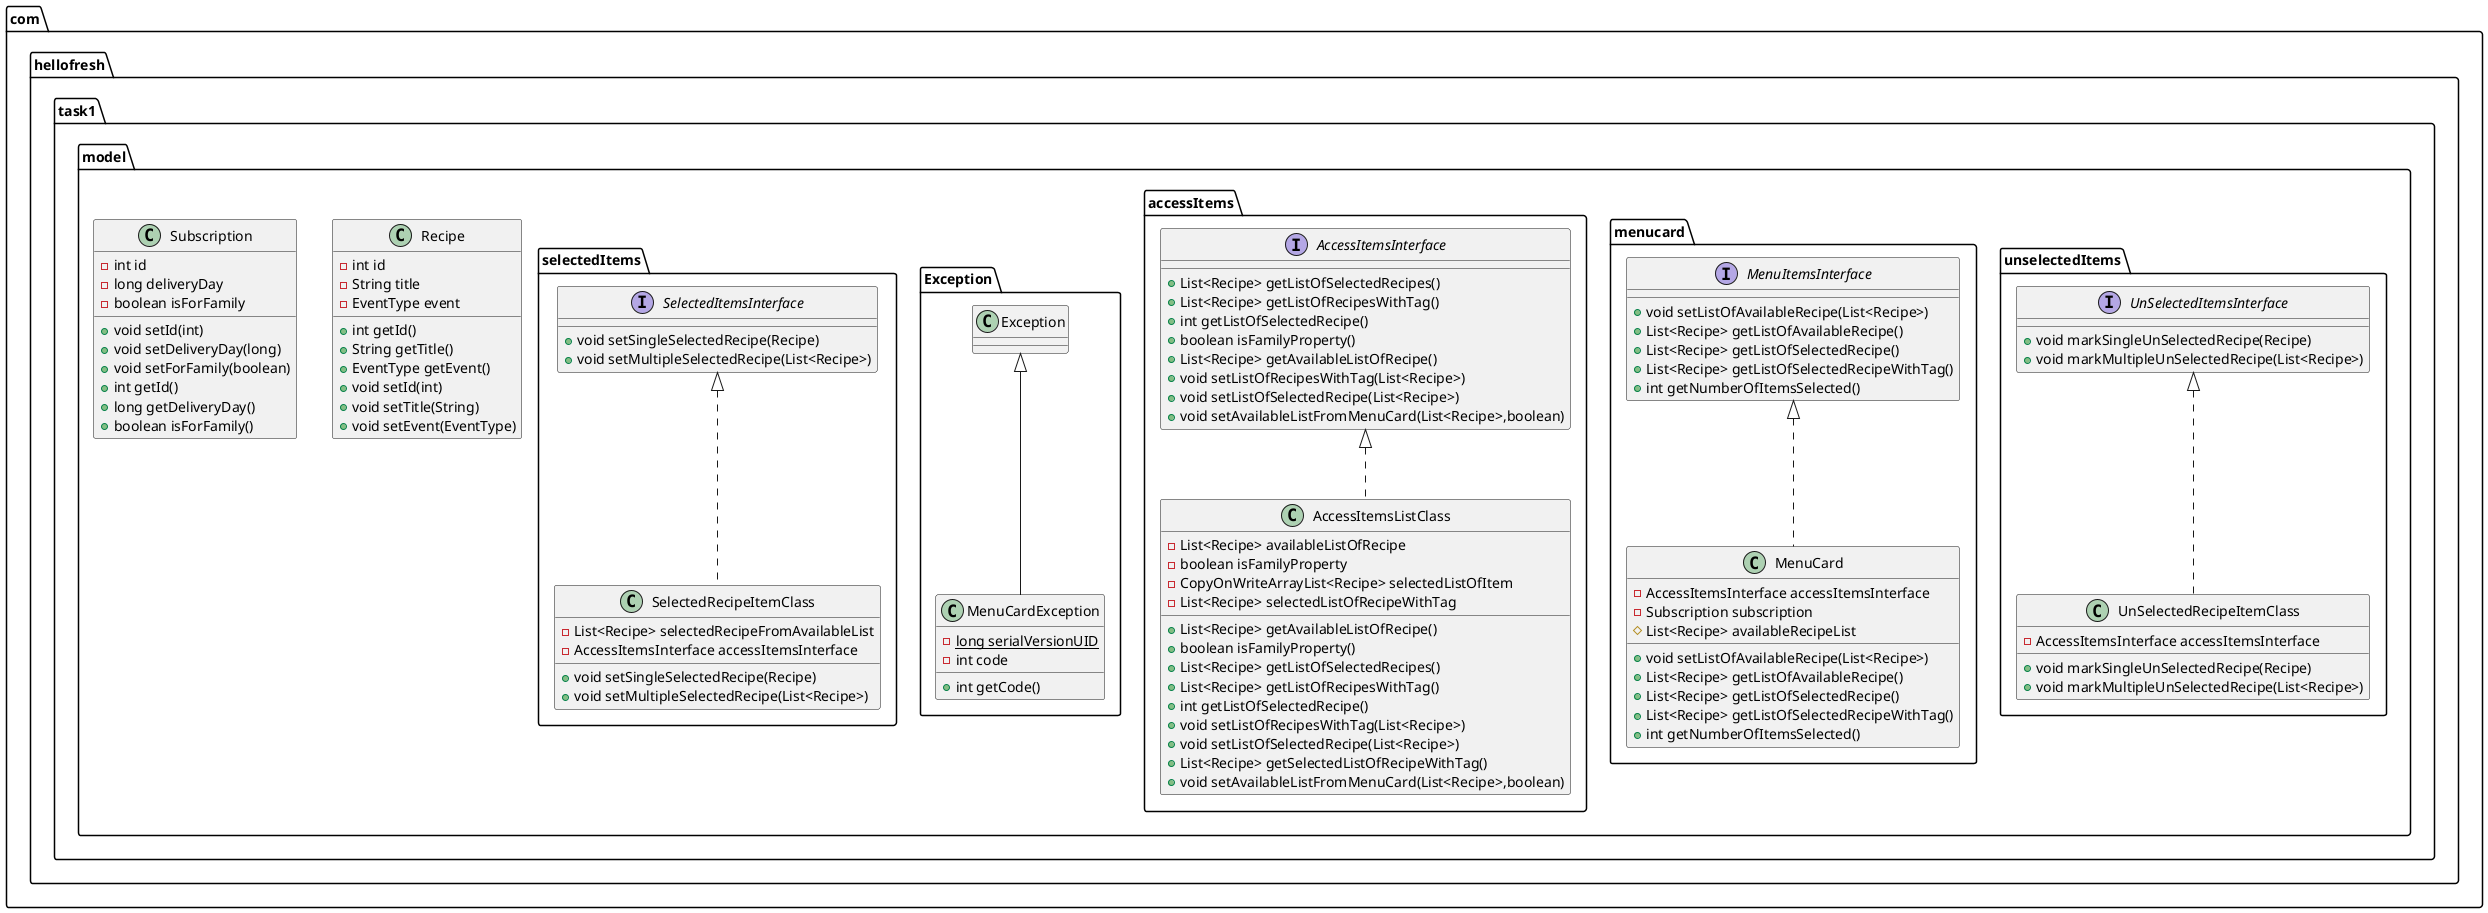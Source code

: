 @startuml
class com.hellofresh.task1.model.Recipe {
- int id
- String title
- EventType event
+ int getId()
+ String getTitle()
+ EventType getEvent()
+ void setId(int)
+ void setTitle(String)
+ void setEvent(EventType)
}
interface com.hellofresh.task1.model.unselectedItems.UnSelectedItemsInterface {
+ void markSingleUnSelectedRecipe(Recipe)
+ void markMultipleUnSelectedRecipe(List<Recipe>)
}
interface com.hellofresh.task1.model.menucard.MenuItemsInterface {
+ void setListOfAvailableRecipe(List<Recipe>)
+ List<Recipe> getListOfAvailableRecipe()
+ List<Recipe> getListOfSelectedRecipe()
+ List<Recipe> getListOfSelectedRecipeWithTag()
+ int getNumberOfItemsSelected()
}
class com.hellofresh.task1.model.accessItems.AccessItemsListClass {
- List<Recipe> availableListOfRecipe
- boolean isFamilyProperty
- CopyOnWriteArrayList<Recipe> selectedListOfItem
- List<Recipe> selectedListOfRecipeWithTag
+ List<Recipe> getAvailableListOfRecipe()
+ boolean isFamilyProperty()
+ List<Recipe> getListOfSelectedRecipes()
+ List<Recipe> getListOfRecipesWithTag()
+ int getListOfSelectedRecipe()
+ void setListOfRecipesWithTag(List<Recipe>)
+ void setListOfSelectedRecipe(List<Recipe>)
+ List<Recipe> getSelectedListOfRecipeWithTag()
+ void setAvailableListFromMenuCard(List<Recipe>,boolean)
}
class com.hellofresh.task1.model.unselectedItems.UnSelectedRecipeItemClass {
- AccessItemsInterface accessItemsInterface
+ void markSingleUnSelectedRecipe(Recipe)
+ void markMultipleUnSelectedRecipe(List<Recipe>)
}
class com.hellofresh.task1.model.Exception.MenuCardException {
- {static} long serialVersionUID
- int code
+ int getCode()
}
class com.hellofresh.task1.model.Subscription {
- int id
- long deliveryDay
- boolean isForFamily
+ void setId(int)
+ void setDeliveryDay(long)
+ void setForFamily(boolean)
+ int getId()
+ long getDeliveryDay()
+ boolean isForFamily()
}
interface com.hellofresh.task1.model.accessItems.AccessItemsInterface {
+ List<Recipe> getListOfSelectedRecipes()
+ List<Recipe> getListOfRecipesWithTag()
+ int getListOfSelectedRecipe()
+ boolean isFamilyProperty()
+ List<Recipe> getAvailableListOfRecipe()
+ void setListOfRecipesWithTag(List<Recipe>)
+ void setListOfSelectedRecipe(List<Recipe>)
+ void setAvailableListFromMenuCard(List<Recipe>,boolean)
}
interface com.hellofresh.task1.model.selectedItems.SelectedItemsInterface {
+ void setSingleSelectedRecipe(Recipe)
+ void setMultipleSelectedRecipe(List<Recipe>)
}
class com.hellofresh.task1.model.selectedItems.SelectedRecipeItemClass {
- List<Recipe> selectedRecipeFromAvailableList
- AccessItemsInterface accessItemsInterface
+ void setSingleSelectedRecipe(Recipe)
+ void setMultipleSelectedRecipe(List<Recipe>)
}
class com.hellofresh.task1.model.menucard.MenuCard {
- AccessItemsInterface accessItemsInterface
- Subscription subscription
# List<Recipe> availableRecipeList
+ void setListOfAvailableRecipe(List<Recipe>)
+ List<Recipe> getListOfAvailableRecipe()
+ List<Recipe> getListOfSelectedRecipe()
+ List<Recipe> getListOfSelectedRecipeWithTag()
+ int getNumberOfItemsSelected()
}


com.hellofresh.task1.model.accessItems.AccessItemsInterface <|.. com.hellofresh.task1.model.accessItems.AccessItemsListClass
com.hellofresh.task1.model.unselectedItems.UnSelectedItemsInterface <|.. com.hellofresh.task1.model.unselectedItems.UnSelectedRecipeItemClass
com.hellofresh.task1.model.Exception.Exception <|-- com.hellofresh.task1.model.Exception.MenuCardException
com.hellofresh.task1.model.selectedItems.SelectedItemsInterface <|.. com.hellofresh.task1.model.selectedItems.SelectedRecipeItemClass
com.hellofresh.task1.model.menucard.MenuItemsInterface <|.. com.hellofresh.task1.model.menucard.MenuCard
@enduml
